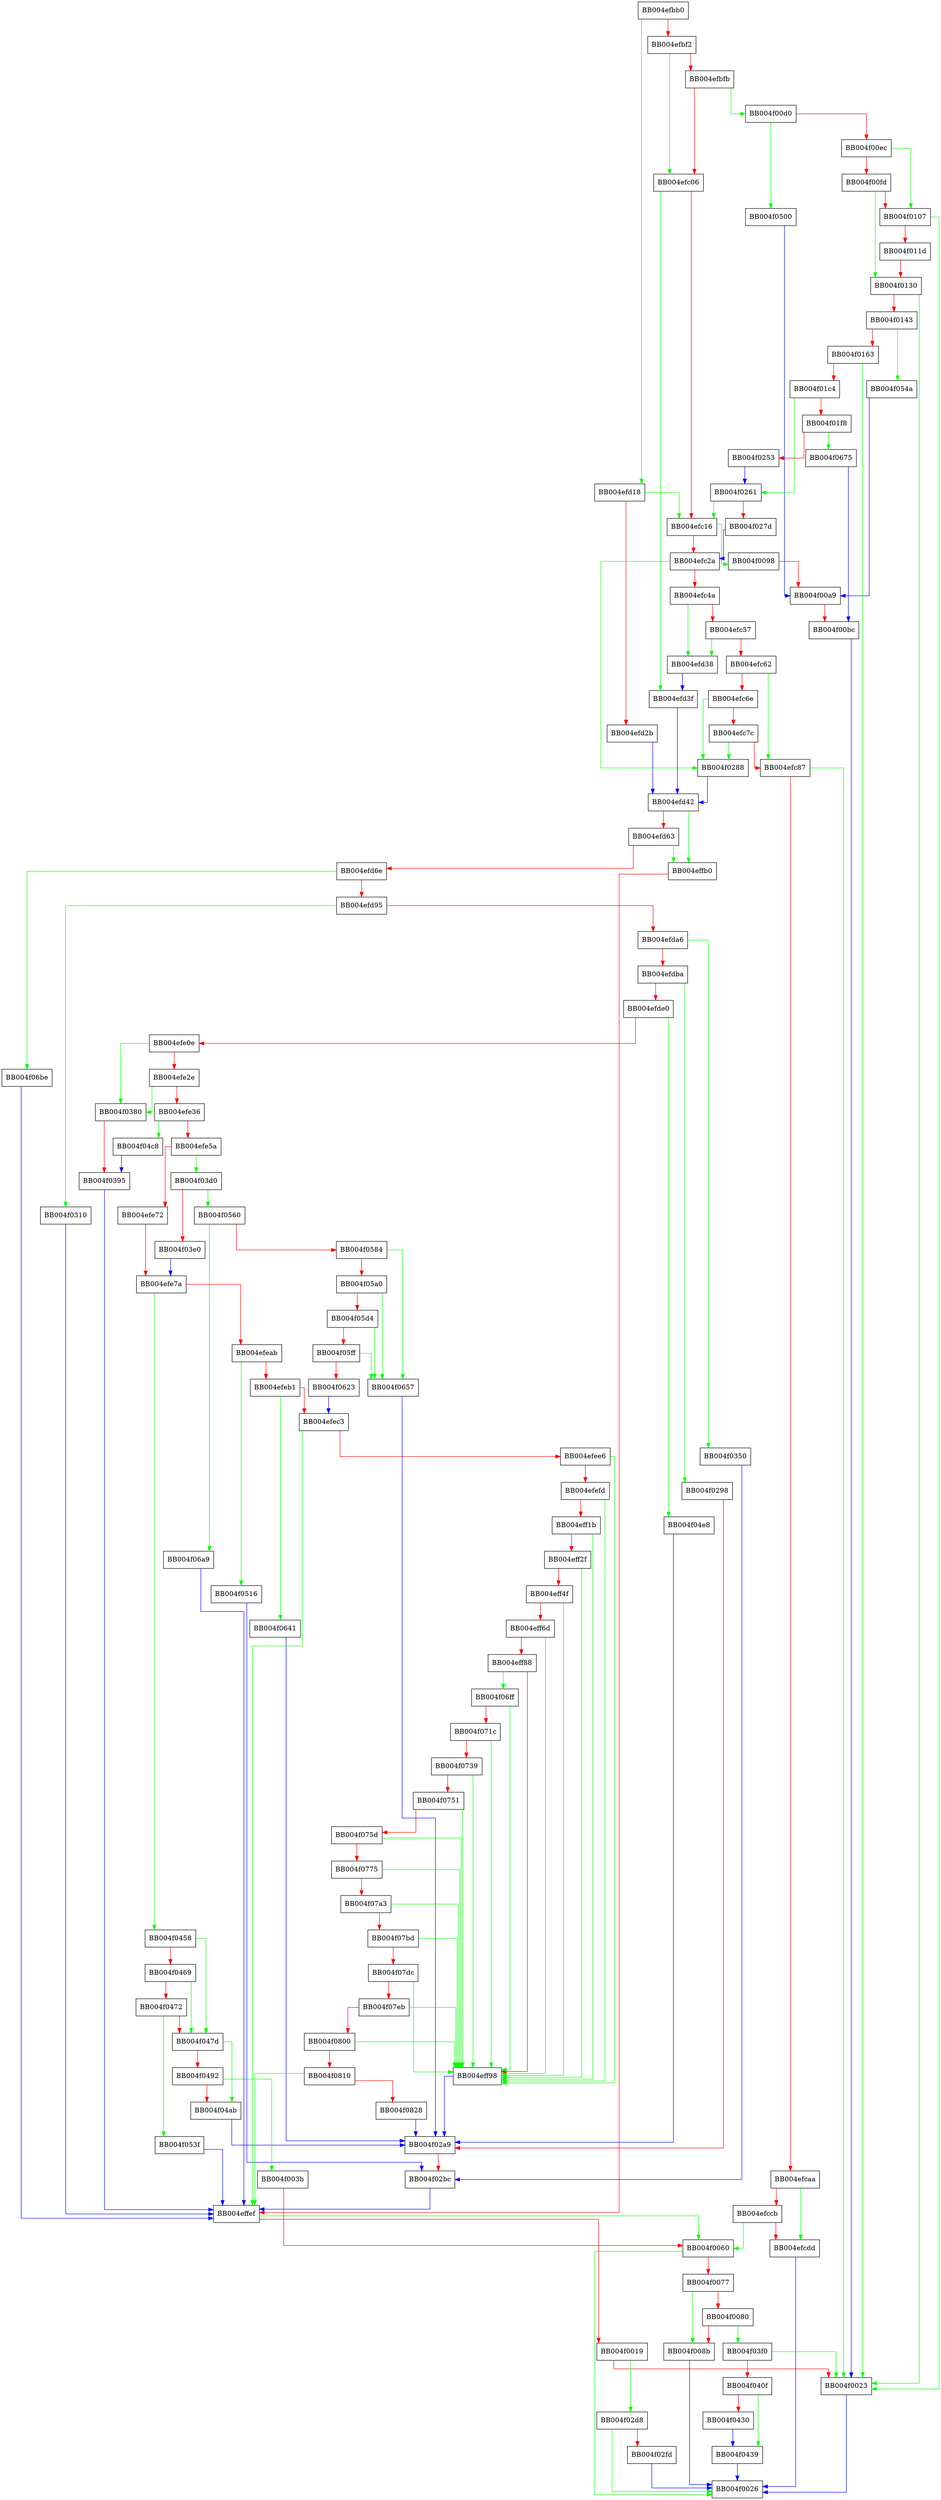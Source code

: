 digraph tls_construct_new_session_ticket {
  node [shape="box"];
  graph [splines=ortho];
  BB004efbb0 -> BB004efd18 [color="green"];
  BB004efbb0 -> BB004efbf2 [color="red"];
  BB004efbf2 -> BB004efc06 [color="green"];
  BB004efbf2 -> BB004efbfb [color="red"];
  BB004efbfb -> BB004f00d0 [color="green"];
  BB004efbfb -> BB004efc06 [color="red"];
  BB004efc06 -> BB004efd3f [color="green"];
  BB004efc06 -> BB004efc16 [color="red"];
  BB004efc16 -> BB004f0098 [color="green"];
  BB004efc16 -> BB004efc2a [color="red"];
  BB004efc2a -> BB004f0288 [color="green"];
  BB004efc2a -> BB004efc4a [color="red"];
  BB004efc4a -> BB004efd38 [color="green"];
  BB004efc4a -> BB004efc57 [color="red"];
  BB004efc57 -> BB004efd38 [color="green"];
  BB004efc57 -> BB004efc62 [color="red"];
  BB004efc62 -> BB004efc87 [color="green"];
  BB004efc62 -> BB004efc6e [color="red"];
  BB004efc6e -> BB004f0288 [color="green"];
  BB004efc6e -> BB004efc7c [color="red"];
  BB004efc7c -> BB004f0288 [color="green"];
  BB004efc7c -> BB004efc87 [color="red"];
  BB004efc87 -> BB004f0023 [color="green"];
  BB004efc87 -> BB004efcaa [color="red"];
  BB004efcaa -> BB004efcdd [color="green"];
  BB004efcaa -> BB004efccb [color="red"];
  BB004efccb -> BB004f0060 [color="green"];
  BB004efccb -> BB004efcdd [color="red"];
  BB004efcdd -> BB004f0026 [color="blue"];
  BB004efd18 -> BB004efc16 [color="green"];
  BB004efd18 -> BB004efd2b [color="red"];
  BB004efd2b -> BB004efd42 [color="blue"];
  BB004efd38 -> BB004efd3f [color="blue"];
  BB004efd3f -> BB004efd42 [color="blue"];
  BB004efd42 -> BB004effb0 [color="green"];
  BB004efd42 -> BB004efd63 [color="red"];
  BB004efd63 -> BB004effb0 [color="green"];
  BB004efd63 -> BB004efd6e [color="red"];
  BB004efd6e -> BB004f06be [color="green"];
  BB004efd6e -> BB004efd95 [color="red"];
  BB004efd95 -> BB004f0310 [color="green"];
  BB004efd95 -> BB004efda6 [color="red"];
  BB004efda6 -> BB004f0350 [color="green"];
  BB004efda6 -> BB004efdba [color="red"];
  BB004efdba -> BB004f0298 [color="green"];
  BB004efdba -> BB004efde0 [color="red"];
  BB004efde0 -> BB004f04e8 [color="green"];
  BB004efde0 -> BB004efe0e [color="red"];
  BB004efe0e -> BB004f0380 [color="green"];
  BB004efe0e -> BB004efe2e [color="red"];
  BB004efe2e -> BB004f0380 [color="green"];
  BB004efe2e -> BB004efe36 [color="red"];
  BB004efe36 -> BB004f04c8 [color="green"];
  BB004efe36 -> BB004efe5a [color="red"];
  BB004efe5a -> BB004f03d0 [color="green"];
  BB004efe5a -> BB004efe72 [color="red"];
  BB004efe72 -> BB004efe7a [color="red"];
  BB004efe7a -> BB004f0458 [color="green"];
  BB004efe7a -> BB004efeab [color="red"];
  BB004efeab -> BB004f0516 [color="green"];
  BB004efeab -> BB004efeb1 [color="red"];
  BB004efeb1 -> BB004f0641 [color="green"];
  BB004efeb1 -> BB004efec3 [color="red"];
  BB004efec3 -> BB004effef [color="green"];
  BB004efec3 -> BB004efee6 [color="red"];
  BB004efee6 -> BB004eff98 [color="green"];
  BB004efee6 -> BB004efefd [color="red"];
  BB004efefd -> BB004eff98 [color="green"];
  BB004efefd -> BB004eff1b [color="red"];
  BB004eff1b -> BB004eff98 [color="green"];
  BB004eff1b -> BB004eff2f [color="red"];
  BB004eff2f -> BB004eff98 [color="green"];
  BB004eff2f -> BB004eff4f [color="red"];
  BB004eff4f -> BB004eff98 [color="green"];
  BB004eff4f -> BB004eff6d [color="red"];
  BB004eff6d -> BB004eff98 [color="green"];
  BB004eff6d -> BB004eff88 [color="red"];
  BB004eff88 -> BB004f06ff [color="green"];
  BB004eff88 -> BB004eff98 [color="red"];
  BB004eff98 -> BB004f02a9 [color="blue"];
  BB004effb0 -> BB004effef [color="red"];
  BB004effef -> BB004f0060 [color="green"];
  BB004effef -> BB004f0019 [color="red"];
  BB004f0019 -> BB004f02d8 [color="green"];
  BB004f0019 -> BB004f0023 [color="red"];
  BB004f0023 -> BB004f0026 [color="blue"];
  BB004f003b -> BB004f0060 [color="red"];
  BB004f0060 -> BB004f0026 [color="green"];
  BB004f0060 -> BB004f0077 [color="red"];
  BB004f0077 -> BB004f008b [color="green"];
  BB004f0077 -> BB004f0080 [color="red"];
  BB004f0080 -> BB004f03f0 [color="green"];
  BB004f0080 -> BB004f008b [color="red"];
  BB004f008b -> BB004f0026 [color="blue"];
  BB004f0098 -> BB004f00a9 [color="red"];
  BB004f00a9 -> BB004f00bc [color="red"];
  BB004f00bc -> BB004f0023 [color="blue"];
  BB004f00d0 -> BB004f0500 [color="green"];
  BB004f00d0 -> BB004f00ec [color="red"];
  BB004f00ec -> BB004f0107 [color="green"];
  BB004f00ec -> BB004f00fd [color="red"];
  BB004f00fd -> BB004f0130 [color="green"];
  BB004f00fd -> BB004f0107 [color="red"];
  BB004f0107 -> BB004f0023 [color="green"];
  BB004f0107 -> BB004f011d [color="red"];
  BB004f011d -> BB004f0130 [color="red"];
  BB004f0130 -> BB004f0023 [color="green"];
  BB004f0130 -> BB004f0143 [color="red"];
  BB004f0143 -> BB004f054a [color="green"];
  BB004f0143 -> BB004f0163 [color="red"];
  BB004f0163 -> BB004f0023 [color="green"];
  BB004f0163 -> BB004f01c4 [color="red"];
  BB004f01c4 -> BB004f0261 [color="green"];
  BB004f01c4 -> BB004f01f8 [color="red"];
  BB004f01f8 -> BB004f0675 [color="green"];
  BB004f01f8 -> BB004f0253 [color="red"];
  BB004f0253 -> BB004f0261 [color="blue"];
  BB004f0261 -> BB004efc16 [color="green"];
  BB004f0261 -> BB004f027d [color="red"];
  BB004f027d -> BB004efc2a [color="blue"];
  BB004f0288 -> BB004efd42 [color="blue"];
  BB004f0298 -> BB004f02a9 [color="red"];
  BB004f02a9 -> BB004f02bc [color="red"];
  BB004f02bc -> BB004effef [color="blue"];
  BB004f02d8 -> BB004f0026 [color="green"];
  BB004f02d8 -> BB004f02fd [color="red"];
  BB004f02fd -> BB004f0026 [color="blue"];
  BB004f0310 -> BB004effef [color="blue"];
  BB004f0350 -> BB004f02bc [color="blue"];
  BB004f0380 -> BB004f0395 [color="red"];
  BB004f0395 -> BB004effef [color="blue"];
  BB004f03d0 -> BB004f0560 [color="green"];
  BB004f03d0 -> BB004f03e0 [color="red"];
  BB004f03e0 -> BB004efe7a [color="blue"];
  BB004f03f0 -> BB004f0023 [color="green"];
  BB004f03f0 -> BB004f040f [color="red"];
  BB004f040f -> BB004f0439 [color="green"];
  BB004f040f -> BB004f0430 [color="red"];
  BB004f0430 -> BB004f0439 [color="blue"];
  BB004f0439 -> BB004f0026 [color="blue"];
  BB004f0458 -> BB004f047d [color="green"];
  BB004f0458 -> BB004f0469 [color="red"];
  BB004f0469 -> BB004f047d [color="green"];
  BB004f0469 -> BB004f0472 [color="red"];
  BB004f0472 -> BB004f053f [color="green"];
  BB004f0472 -> BB004f047d [color="red"];
  BB004f047d -> BB004f04ab [color="green"];
  BB004f047d -> BB004f0492 [color="red"];
  BB004f0492 -> BB004f003b [color="green"];
  BB004f0492 -> BB004f04ab [color="red"];
  BB004f04ab -> BB004f02a9 [color="blue"];
  BB004f04c8 -> BB004f0395 [color="blue"];
  BB004f04e8 -> BB004f02a9 [color="blue"];
  BB004f0500 -> BB004f00a9 [color="blue"];
  BB004f0516 -> BB004f02bc [color="blue"];
  BB004f053f -> BB004effef [color="blue"];
  BB004f054a -> BB004f00a9 [color="blue"];
  BB004f0560 -> BB004f06a9 [color="green"];
  BB004f0560 -> BB004f0584 [color="red"];
  BB004f0584 -> BB004f0657 [color="green"];
  BB004f0584 -> BB004f05a0 [color="red"];
  BB004f05a0 -> BB004f0657 [color="green"];
  BB004f05a0 -> BB004f05d4 [color="red"];
  BB004f05d4 -> BB004f0657 [color="green"];
  BB004f05d4 -> BB004f05ff [color="red"];
  BB004f05ff -> BB004f0657 [color="green"];
  BB004f05ff -> BB004f0623 [color="red"];
  BB004f0623 -> BB004efec3 [color="blue"];
  BB004f0641 -> BB004f02a9 [color="blue"];
  BB004f0657 -> BB004f02a9 [color="blue"];
  BB004f0675 -> BB004f00bc [color="blue"];
  BB004f06a9 -> BB004effef [color="blue"];
  BB004f06be -> BB004effef [color="blue"];
  BB004f06ff -> BB004eff98 [color="green"];
  BB004f06ff -> BB004f071c [color="red"];
  BB004f071c -> BB004eff98 [color="green"];
  BB004f071c -> BB004f0739 [color="red"];
  BB004f0739 -> BB004eff98 [color="green"];
  BB004f0739 -> BB004f0751 [color="red"];
  BB004f0751 -> BB004eff98 [color="green"];
  BB004f0751 -> BB004f075d [color="red"];
  BB004f075d -> BB004eff98 [color="green"];
  BB004f075d -> BB004f0775 [color="red"];
  BB004f0775 -> BB004eff98 [color="green"];
  BB004f0775 -> BB004f07a3 [color="red"];
  BB004f07a3 -> BB004eff98 [color="green"];
  BB004f07a3 -> BB004f07bd [color="red"];
  BB004f07bd -> BB004eff98 [color="green"];
  BB004f07bd -> BB004f07dc [color="red"];
  BB004f07dc -> BB004eff98 [color="green"];
  BB004f07dc -> BB004f07eb [color="red"];
  BB004f07eb -> BB004eff98 [color="green"];
  BB004f07eb -> BB004f0800 [color="red"];
  BB004f0800 -> BB004eff98 [color="green"];
  BB004f0800 -> BB004f0810 [color="red"];
  BB004f0810 -> BB004effef [color="green"];
  BB004f0810 -> BB004f0828 [color="red"];
  BB004f0828 -> BB004f02a9 [color="blue"];
}